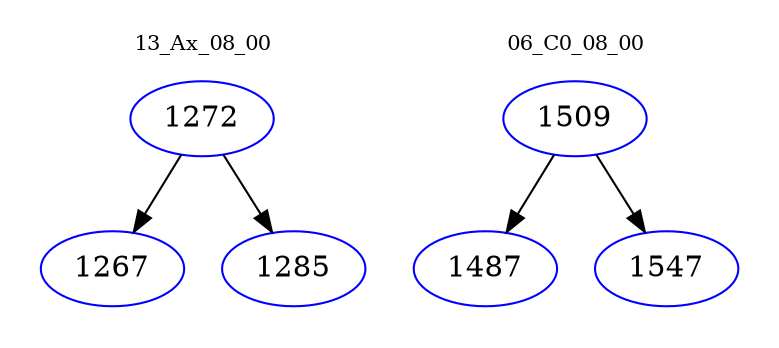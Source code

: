 digraph{
subgraph cluster_0 {
color = white
label = "13_Ax_08_00";
fontsize=10;
T0_1272 [label="1272", color="blue"]
T0_1272 -> T0_1267 [color="black"]
T0_1267 [label="1267", color="blue"]
T0_1272 -> T0_1285 [color="black"]
T0_1285 [label="1285", color="blue"]
}
subgraph cluster_1 {
color = white
label = "06_C0_08_00";
fontsize=10;
T1_1509 [label="1509", color="blue"]
T1_1509 -> T1_1487 [color="black"]
T1_1487 [label="1487", color="blue"]
T1_1509 -> T1_1547 [color="black"]
T1_1547 [label="1547", color="blue"]
}
}
